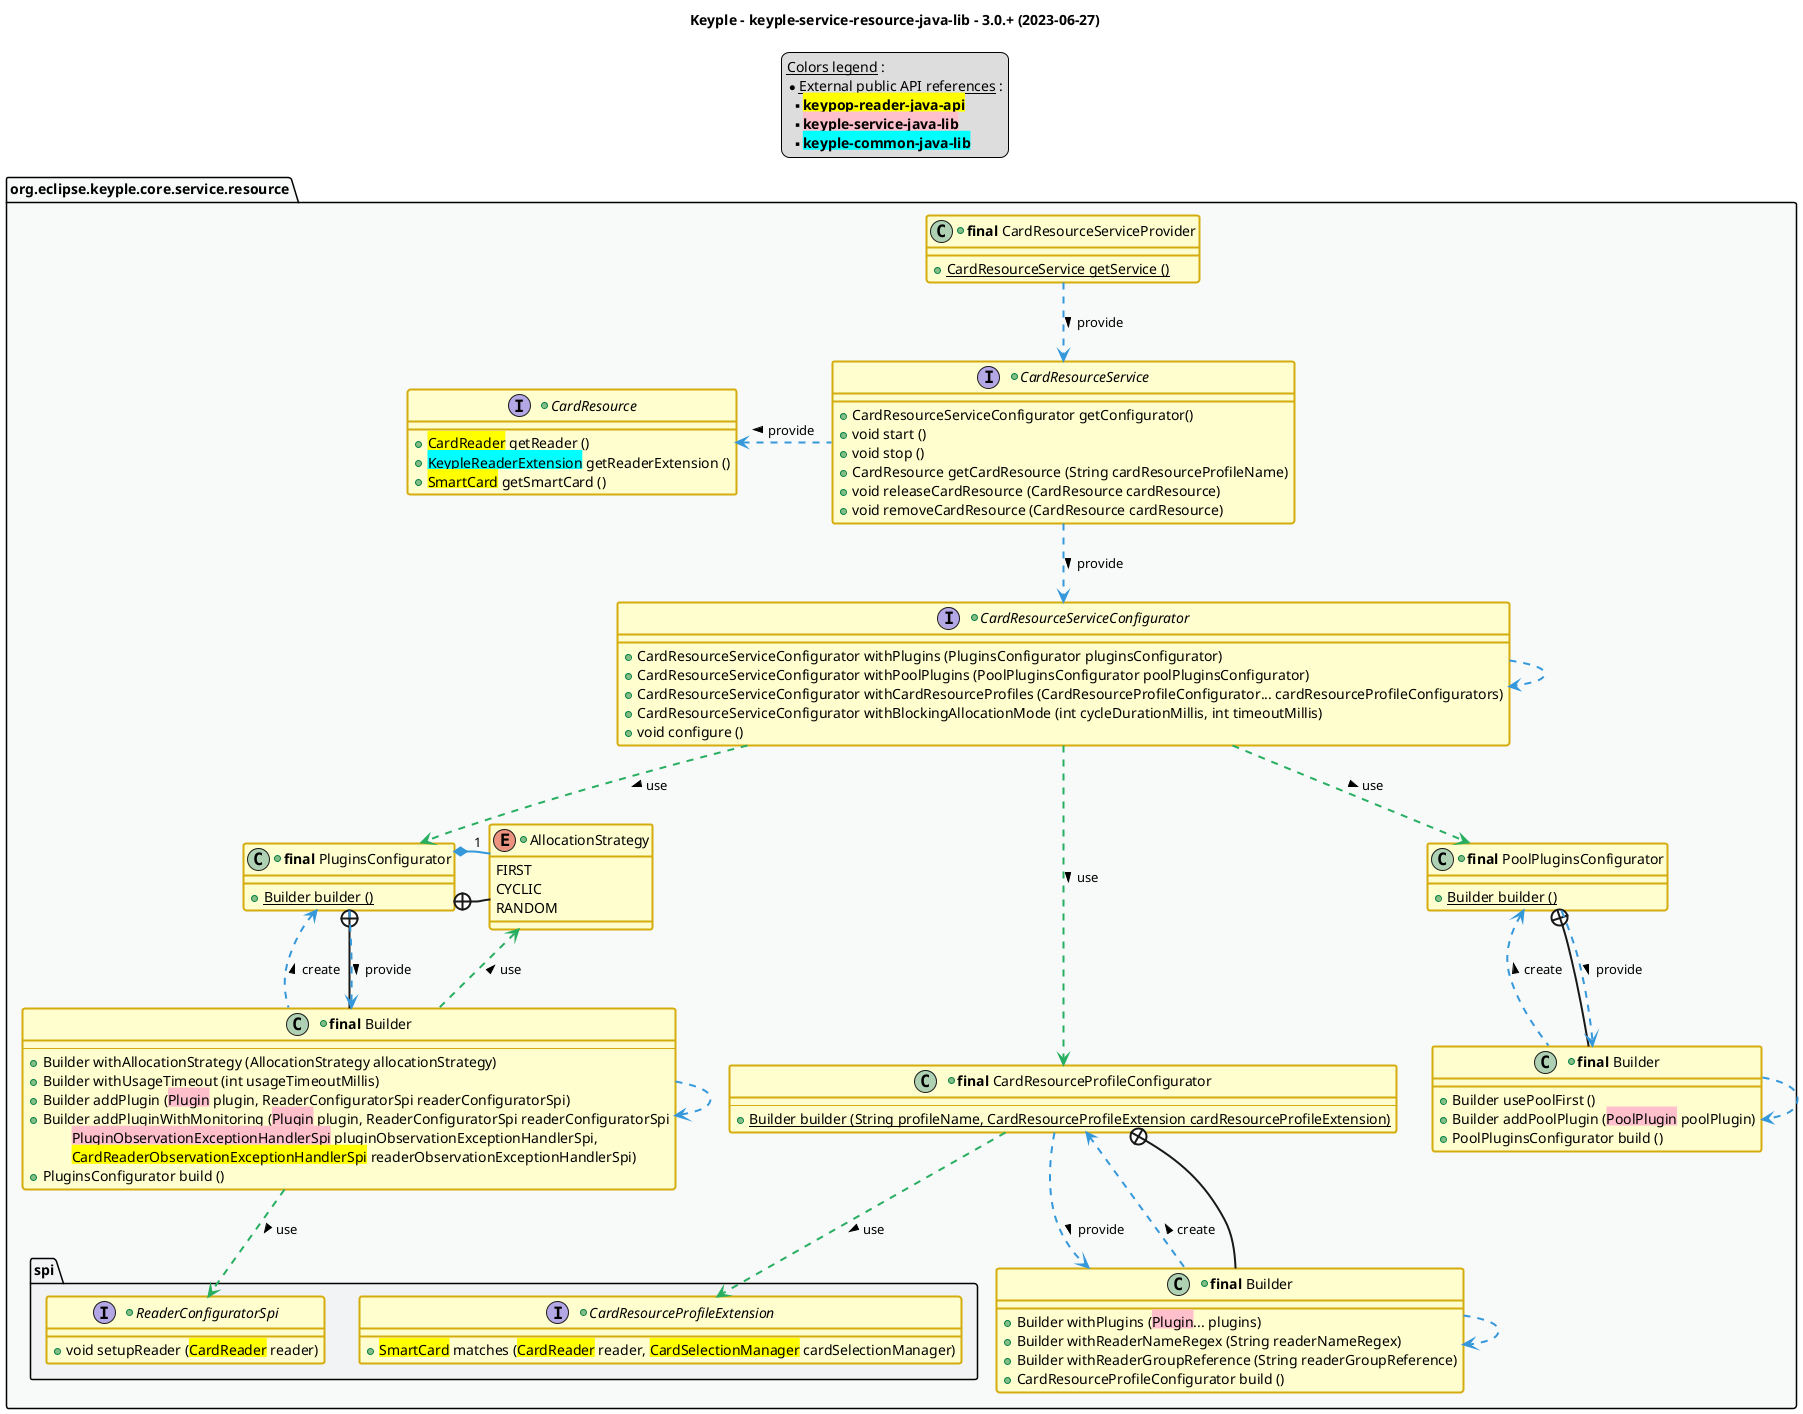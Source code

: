@startuml
title
    Keyple - keyple-service-resource-java-lib - 3.0.+ (2023-06-27)
end title

' == THEME ==

'Couleurs issues de : https://htmlcolorcodes.com/fr/tableau-de-couleur/tableau-de-couleur-design-plat/
!define C_GREY1 F8F9F9
!define C_GREY2 F2F3F4
!define C_GREY3 E5E7E9
!define C_GREY4 D7DBDD
!define C_GREY5 CACFD2
!define C_GREY6 BDC3C7
!define C_LINK 3498DB
!define C_USE 27AE60

' -- Styles that don't work with new version of plantuml --
skinparam stereotypeABorderColor #A9DCDF
skinparam stereotypeIBorderColor #B4A7E5
skinparam stereotypeCBorderColor #ADD1B2
skinparam stereotypeEBorderColor #EB93DF
' -- END --

skinparam ClassBorderThickness 2
skinparam ArrowThickness 2

' Yellow
skinparam ClassBackgroundColor #FEFECE
skinparam ClassBorderColor #D4AC0D
' Red
skinparam ClassBackgroundColor<<red>> #FDEDEC
skinparam ClassBorderColor<<red>> #E74C3C
hide <<red>> stereotype
' Purple
skinparam ClassBackgroundColor<<purple>> #F4ECF7
skinparam ClassBorderColor<<purple>> #8E44AD
hide <<purple>> stereotype
' blue
skinparam ClassBackgroundColor<<blue>> #EBF5FB
skinparam ClassBorderColor<<blue>> #3498DB
hide <<blue>> stereotype
' Green
skinparam ClassBackgroundColor<<green>> #E9F7EF
skinparam ClassBorderColor<<green>> #27AE60
hide <<green>> stereotype
' Grey
skinparam ClassBackgroundColor<<grey>> #EAECEE
skinparam ClassBorderColor<<grey>> #2C3E50
hide <<grey>> stereotype

' == CONTENT ==

legend top
    __Colors legend__ :
    * __External public API references__ :
    ** <back:yellow>**keypop-reader-java-api**</back>
    ** <back:pink>**keyple-service-java-lib**</back>
    ** <back:cyan>**keyple-common-java-lib**</back>
end legend

package "org.eclipse.keyple.core.service.resource" as resource {

    ' Card Resource Service
    +class "**final** CardResourceServiceProvider" as CardResourceServiceProvider {
        +{static} CardResourceService getService ()
    }

    +interface CardResourceService {
        +CardResourceServiceConfigurator getConfigurator()
        +void start ()
        +void stop ()
        +CardResource getCardResource (String cardResourceProfileName)
        +void releaseCardResource (CardResource cardResource)
        +void removeCardResource (CardResource cardResource)
    }

    +interface CardResourceServiceConfigurator {
        +CardResourceServiceConfigurator withPlugins (PluginsConfigurator pluginsConfigurator)
        +CardResourceServiceConfigurator withPoolPlugins (PoolPluginsConfigurator poolPluginsConfigurator)
        +CardResourceServiceConfigurator withCardResourceProfiles (CardResourceProfileConfigurator... cardResourceProfileConfigurators)
        +CardResourceServiceConfigurator withBlockingAllocationMode (int cycleDurationMillis, int timeoutMillis)
        +void configure ()
    }

    +class "**final** PluginsConfigurator" as PluginsConfigurator {
        +{static} Builder builder ()
    }
    +class "**final** Builder" as PluginsConfiguratorBuilder {
        --
        +Builder withAllocationStrategy (AllocationStrategy allocationStrategy)
        +Builder withUsageTimeout (int usageTimeoutMillis)
        +Builder addPlugin (<back:pink>Plugin</back> plugin, ReaderConfiguratorSpi readerConfiguratorSpi)
        +Builder addPluginWithMonitoring (<back:pink>Plugin</back> plugin, ReaderConfiguratorSpi readerConfiguratorSpi
            \t<back:pink>PluginObservationExceptionHandlerSpi</back> pluginObservationExceptionHandlerSpi,
            \t<back:yellow>CardReaderObservationExceptionHandlerSpi</back> readerObservationExceptionHandlerSpi)
        +PluginsConfigurator build ()
    }
    +enum AllocationStrategy {
        FIRST
        CYCLIC
        RANDOM
    }

    +class "**final** PoolPluginsConfigurator" as PoolPluginsConfigurator {
        +{static} Builder builder ()
    }
    +class "**final** Builder" as PoolPluginsConfiguratorBuilder {
        +Builder usePoolFirst ()
        +Builder addPoolPlugin (<back:pink>PoolPlugin</back> poolPlugin)
        +PoolPluginsConfigurator build ()
    }

    +class "**final** CardResourceProfileConfigurator" as CardResourceProfileConfigurator {
        --
        +{static} Builder builder (String profileName, CardResourceProfileExtension cardResourceProfileExtension)
    }
    +class "**final** Builder" as CardResourceProfileConfiguratorBuilder {
        +Builder withPlugins (<back:pink>Plugin</back>... plugins)
        +Builder withReaderNameRegex (String readerNameRegex)
        +Builder withReaderGroupReference (String readerGroupReference)
        +CardResourceProfileConfigurator build ()
    }

    +interface CardResource {
        +<back:yellow>CardReader</back> getReader ()
        +<back:cyan>KeypleReaderExtension</back> getReaderExtension ()
        +<back:yellow>SmartCard</back> getSmartCard ()
    }

    package "spi" as resourceSpi {
        +interface ReaderConfiguratorSpi {
            +void setupReader (<back:yellow>CardReader</back> reader)
        }
        +interface CardResourceProfileExtension {
            +<back:yellow>SmartCard</back> matches (<back:yellow>CardReader</back> reader, <back:yellow>CardSelectionManager</back> cardSelectionManager)
        }
    }
}

' Associations

CardResourceServiceProvider ..> CardResourceService #C_LINK : provide >

CardResourceService .left.> CardResource #C_LINK : provide >
CardResourceService ..> CardResourceServiceConfigurator #C_LINK : provide >

CardResourceServiceConfigurator ..> CardResourceServiceConfigurator #C_LINK
CardResourceServiceConfigurator ..> PluginsConfigurator #C_USE : use >
CardResourceServiceConfigurator ..> PoolPluginsConfigurator #C_USE : use >
CardResourceServiceConfigurator ..> CardResourceProfileConfigurator #C_USE : use >

PluginsConfigurator +-- PluginsConfiguratorBuilder
PluginsConfigurator ..> PluginsConfiguratorBuilder #C_LINK : provide >
PluginsConfigurator +-right- AllocationStrategy
PluginsConfigurator *-right- "1" AllocationStrategy #C_LINK

PluginsConfiguratorBuilder ..> PluginsConfiguratorBuilder #C_LINK
PluginsConfiguratorBuilder .up.> AllocationStrategy #C_USE : use >
PluginsConfiguratorBuilder ..> ReaderConfiguratorSpi #C_USE : use >
PluginsConfiguratorBuilder .up.> PluginsConfigurator #C_LINK : create >

PoolPluginsConfigurator +-- PoolPluginsConfiguratorBuilder
PoolPluginsConfigurator ..> PoolPluginsConfiguratorBuilder #C_LINK : provide >

PoolPluginsConfiguratorBuilder ..> PoolPluginsConfiguratorBuilder #C_LINK
PoolPluginsConfiguratorBuilder .up.> PoolPluginsConfigurator #C_LINK : create >

CardResourceProfileConfigurator +-- CardResourceProfileConfiguratorBuilder
CardResourceProfileConfigurator ..> CardResourceProfileConfiguratorBuilder #C_LINK : provide >
CardResourceProfileConfigurator ..> CardResourceProfileExtension #C_USE : use >

CardResourceProfileConfiguratorBuilder ..> CardResourceProfileConfiguratorBuilder #C_LINK
CardResourceProfileConfiguratorBuilder .up.> CardResourceProfileConfigurator #C_LINK : create >

' == LAYOUT ==

' == STYLE ==

package resource #C_GREY1 {}
package resource.resourceSpi #C_GREY2 {}

@enduml